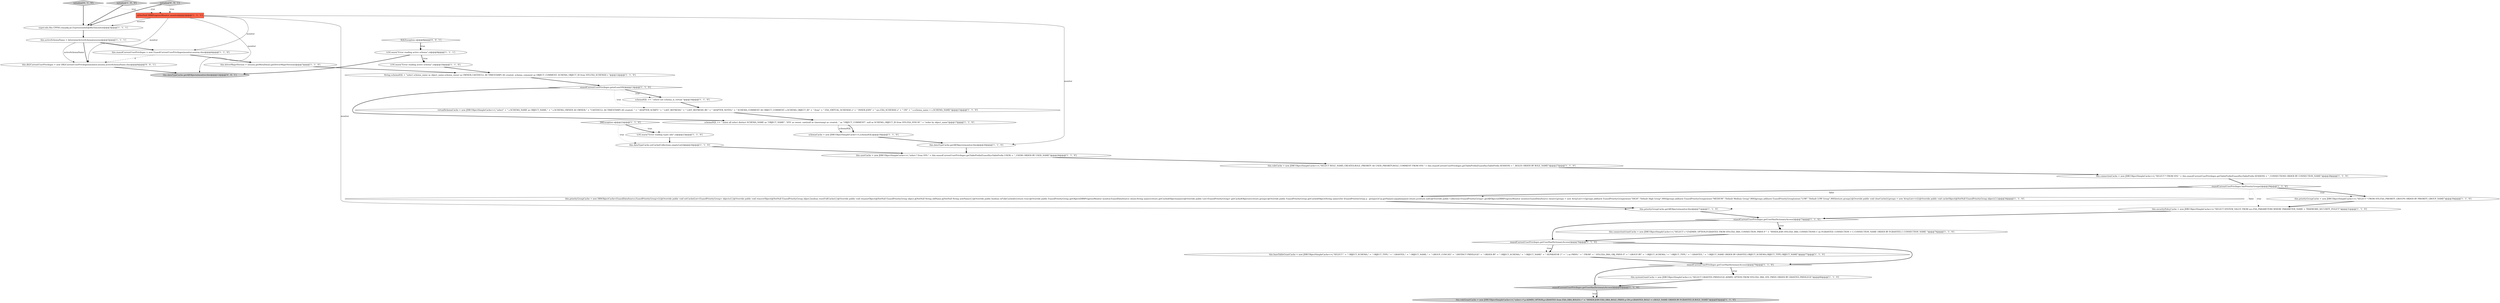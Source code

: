 digraph {
26 [style = filled, label = "exasolCurrentUserPrivileges.getUserHasDictionaryAccess()@@@73@@@['1', '1', '0']", fillcolor = white, shape = diamond image = "AAA0AAABBB1BBB"];
3 [style = filled, label = "this.roleCache = new JDBCObjectSimpleCache<>(,\"SELECT ROLE_NAME,CREATED,ROLE_PRIORITY AS USER_PRIORITY,ROLE_COMMENT FROM SYS.\" + this.exasolCurrentUserPrivileges.getTablePrefix(ExasolSysTablePrefix.SESSION) + \"_ROLES ORDER BY ROLE_NAME\")@@@27@@@['1', '1', '0']", fillcolor = white, shape = ellipse image = "AAA0AAABBB1BBB"];
9 [style = filled, label = "this.connectionCache = new JDBCObjectSimpleCache<>(,\"SELECT * FROM SYS.\" + this.exasolCurrentUserPrivileges.getTablePrefix(ExasolSysTablePrefix.SESSION) + \"_CONNECTIONS ORDER BY CONNECTION_NAME\")@@@28@@@['1', '1', '0']", fillcolor = white, shape = ellipse image = "AAA0AAABBB1BBB"];
38 [style = filled, label = "initialize['0', '0', '1']", fillcolor = lightgray, shape = diamond image = "AAA0AAABBB3BBB"];
0 [style = filled, label = "schemaCache = new JDBCObjectSimpleCache<>(,schemaSQL)@@@18@@@['1', '1', '0']", fillcolor = white, shape = ellipse image = "AAA0AAABBB1BBB"];
17 [style = filled, label = "this.activeSchemaName = determineActiveSchema(session)@@@5@@@['1', '1', '1']", fillcolor = white, shape = ellipse image = "AAA0AAABBB1BBB"];
1 [style = filled, label = "virtualSchemaCache = new JDBCObjectSimpleCache<>(,\"select\" + \" s.SCHEMA_NAME as OBJECT_NAME,\" + \" s.SCHEMA_OWNER AS OWNER,\" + \"CAST(NULL AS TIMESTAMP) AS created, \" + \" ADAPTER_SCRIPT,\" + \" LAST_REFRESH,\" + \" LAST_REFRESH_BY,\" + \" ADAPTER_NOTES,\" + \" SCHEMA_COMMENT AS OBJECT_COMMENT, s.SCHEMA_OBJECT_ID\" + \" from\" + \" EXA_VIRTUAL_SCHEMAS s\" + \" INNER JOIN\" + \" sys.EXA_SCHEMAS o\" + \" ON\" + \" o.schema_name = s.SCHEMA_NAME\")@@@15@@@['1', '1', '0']", fillcolor = white, shape = ellipse image = "AAA0AAABBB1BBB"];
16 [style = filled, label = "exasolCurrentUserPrivileges.getUserHasDictionaryAccess()@@@82@@@['1', '1', '0']", fillcolor = lightgray, shape = diamond image = "AAA0AAABBB1BBB"];
24 [style = filled, label = "this.securityPolicyCache = new JDBCObjectSimpleCache<>(,\"SELECT SYSTEM_VALUE FROM sys.EXA_PARAMETERS WHERE PARAMETER_NAME = 'PASSWORD_SECURITY_POLICY'\")@@@31@@@['1', '1', '0']", fillcolor = white, shape = ellipse image = "AAA0AAABBB1BBB"];
5 [style = filled, label = "initialize['1', '0', '0']", fillcolor = lightgray, shape = diamond image = "AAA0AAABBB1BBB"];
36 [style = filled, label = "this.dataTypeCache.getAllObjects(monitor,this)@@@12@@@['0', '0', '1']", fillcolor = lightgray, shape = ellipse image = "AAA0AAABBB3BBB"];
2 [style = filled, label = "this.priorityGroupCache = new JDBCObjectSimpleCache<>(,\"SELECT * FROM SYS.EXA_PRIORITY_GROUPS ORDER BY PRIORITY_GROUP_NAME\")@@@30@@@['1', '1', '0']", fillcolor = white, shape = ellipse image = "AAA0AAABBB1BBB"];
37 [style = filled, label = "SQLException e@@@8@@@['0', '0', '1']", fillcolor = white, shape = diamond image = "AAA0AAABBB3BBB"];
11 [style = filled, label = "String schemaSQL = \"select schema_name as object_name,schema_owner as OWNER,CAST(NULL AS TIMESTAMP) AS created, schema_comment as OBJECT_COMMENT, SCHEMA_OBJECT_ID from SYS.EXA_SCHEMAS s \"@@@12@@@['1', '1', '0']", fillcolor = white, shape = ellipse image = "AAA0AAABBB1BBB"];
8 [style = filled, label = "schemaSQL += \" union all select distinct SCHEMA_NAME as \"OBJECT_NAME\", 'SYS' as owner, cast(null as timestamp) as created, '' as \"OBJECT_COMMENT\", null as SCHEMA_OBJECT_ID from SYS.EXA_SYSCAT \" + \"order by object_name\"@@@17@@@['1', '1', '0']", fillcolor = white, shape = ellipse image = "AAA0AAABBB1BBB"];
27 [style = filled, label = "DBException e@@@22@@@['1', '1', '0']", fillcolor = white, shape = diamond image = "AAA0AAABBB1BBB"];
28 [style = filled, label = "this.roleGrantCache = new JDBCObjectSimpleCache<>(,\"select r.*,p.ADMIN_OPTION,p.GRANTEE from EXA_DBA_ROLES r \" + \"INNER JOIN EXA_DBA_ROLE_PRIVS p ON p.GRANTED_ROLE = r.ROLE_NAME ORDER BY P.GRANTEE,R.ROLE_NAME\")@@@83@@@['1', '1', '0']", fillcolor = lightgray, shape = ellipse image = "AAA0AAABBB1BBB"];
20 [style = filled, label = "schemaSQL += \" where not schema_is_virtual \"@@@14@@@['1', '1', '0']", fillcolor = white, shape = ellipse image = "AAA0AAABBB1BBB"];
23 [style = filled, label = "exasolCurrentUserPrivileges.getUserHasDictionaryAccess()@@@76@@@['1', '1', '0']", fillcolor = white, shape = diamond image = "AAA0AAABBB1BBB"];
4 [style = filled, label = "this.connectionGrantCache = new JDBCObjectSimpleCache<>(,\"SELECT c.*,P.ADMIN_OPTION,P.GRANTEE FROM SYS.EXA_DBA_CONNECTION_PRIVS P \" + \"INNER JOIN SYS.EXA_DBA_CONNECTIONS C on P.GRANTED_CONNECTION = C.CONNECTION_NAME ORDER BY P.GRANTEE,C.CONNECTION_NAME \")@@@74@@@['1', '1', '0']", fillcolor = white, shape = ellipse image = "AAA0AAABBB1BBB"];
12 [style = filled, label = "this.dataTypeCache.getAllObjects(monitor,this)@@@20@@@['1', '1', '0']", fillcolor = white, shape = ellipse image = "AAA0AAABBB1BBB"];
21 [style = filled, label = "this.baseTableGrantCache = new JDBCObjectSimpleCache<>(,\"SELECT \" + \" OBJECT_SCHEMA,\" + \" OBJECT_TYPE,\" + \" GRANTEE,\" + \" OBJECT_NAME,\" + \" GROUP_CONCAT(\" + \" DISTINCT PRIVILEGE\" + \" ORDER BY\" + \" OBJECT_SCHEMA,\" + \" OBJECT_NAME\" + \" SEPARATOR '|'\" + \" ) as PRIVS \" + \" FROM\" + \" SYS.EXA_DBA_OBJ_PRIVS P\" + \" GROUP BY\" + \" OBJECT_SCHEMA,\" + \" OBJECT_TYPE,\" + \" GRANTEE,\" + \" OBJECT_NAME ORDER BY GRANTEE,OBJECT_SCHEMA,OBJECT_TYPE,OBJECT_NAME\")@@@77@@@['1', '1', '0']", fillcolor = white, shape = ellipse image = "AAA0AAABBB1BBB"];
22 [style = filled, label = "this.userCache = new JDBCObjectSimpleCache<>(,\"select * from SYS.\" + this.exasolCurrentUserPrivileges.getTablePrefix(ExasolSysTablePrefix.USER) + \"_USERS ORDER BY USER_NAME\")@@@26@@@['1', '1', '0']", fillcolor = white, shape = ellipse image = "AAA0AAABBB1BBB"];
19 [style = filled, label = "this.dataTypeCache.setCache(Collections.emptyList())@@@24@@@['1', '1', '0']", fillcolor = white, shape = ellipse image = "AAA0AAABBB1BBB"];
13 [style = filled, label = "this.priorityGroupCache.getAllObjects(monitor,this)@@@71@@@['1', '1', '0']", fillcolor = white, shape = ellipse image = "AAA0AAABBB1BBB"];
25 [style = filled, label = "this.priorityGroupCache = new DBSObjectCache<ExasolDataSource,ExasolPriorityGroup>(){@Override public void setCache(List<ExasolPriorityGroup> objects){}@Override public void removeObject(@NotNull ExasolPriorityGroup object,boolean resetFullCache){}@Override public void renameObject(@NotNull ExasolPriorityGroup object,@NotNull String oldName,@NotNull String newName){}@Override public boolean isFullyCached(){return true}@Override public ExasolPriorityGroup getObject(DBRProgressMonitor monitor,ExasolDataSource owner,String name){return getCachedObject(name)}@Override public List<ExasolPriorityGroup> getCachedObjects(){return groups}@Override public ExasolPriorityGroup getCachedObject(String name){for (ExasolPriorityGroup p : groups){if (p.getName().equals(name)) return p}return null}@Override public Collection<ExasolPriorityGroup> getAllObjects(DBRProgressMonitor monitor,ExasolDataSource owner){groups = new ArrayList<>()groups.add(new ExasolPriorityGroup(owner,\"HIGH\",\"Default High Group\",900))groups.add(new ExasolPriorityGroup(owner,\"MEDIUM\",\"Default Medium Group\",900))groups.add(new ExasolPriorityGroup(owner,\"LOW\",\"Default LOW Group\",900))return groups}@Override public void clearCache(){groups = new ArrayList<>()}@Override public void cacheObject(@NotNull ExasolPriorityGroup object){}}@@@34@@@['1', '1', '0']", fillcolor = white, shape = ellipse image = "AAA0AAABBB1BBB"];
30 [style = filled, label = "this.systemGrantCache = new JDBCObjectSimpleCache<>(,\"SELECT GRANTEE,PRIVILEGE,ADMIN_OPTION FROM SYS.EXA_DBA_SYS_PRIVS ORDER BY GRANTEE,PRIVILEGE\")@@@80@@@['1', '1', '0']", fillcolor = white, shape = ellipse image = "AAA0AAABBB1BBB"];
35 [style = filled, label = "this.db2CurrentUserPrivileges = new DB2CurrentUserPrivileges(monitor,session,activeSchemaName,this)@@@6@@@['0', '0', '1']", fillcolor = white, shape = ellipse image = "AAA0AAABBB3BBB"];
7 [style = filled, label = "exasolCurrentUserPrivileges.getatLeastV6()@@@13@@@['1', '1', '0']", fillcolor = white, shape = diamond image = "AAA0AAABBB1BBB"];
33 [style = filled, label = "@NotNull DBRProgressMonitor monitor@@@2@@@['1', '1', '1']", fillcolor = tomato, shape = box image = "AAA0AAABBB1BBB"];
6 [style = filled, label = "exasolCurrentUserPrivileges.hasPriorityGroups()@@@29@@@['1', '1', '0']", fillcolor = white, shape = diamond image = "AAA0AAABBB1BBB"];
10 [style = filled, label = "LOG.warn(\"Error reading active schema\",e)@@@10@@@['1', '1', '0']", fillcolor = white, shape = ellipse image = "AAA0AAABBB1BBB"];
18 [style = filled, label = "LOG.warn(\"Error reading types info\",e)@@@23@@@['1', '1', '0']", fillcolor = white, shape = ellipse image = "AAA0AAABBB1BBB"];
14 [style = filled, label = "this.exasolCurrentUserPrivileges = new ExasolCurrentUserPrivileges(monitor,session,this)@@@6@@@['1', '1', '0']", fillcolor = white, shape = ellipse image = "AAA0AAABBB1BBB"];
32 [style = filled, label = "LOG.warn(\"Error reading active schema\",e)@@@9@@@['1', '1', '1']", fillcolor = white, shape = ellipse image = "AAA0AAABBB1BBB"];
31 [style = filled, label = "super.edu.fdu.CPPDG.tinypdg.pe.ExpressionInfo@8fa1bmonitor@@@3@@@['1', '1', '1']", fillcolor = white, shape = ellipse image = "AAA0AAABBB1BBB"];
15 [style = filled, label = "this.driverMajorVersion = session.getMetaData().getDriverMajorVersion()@@@7@@@['1', '1', '0']", fillcolor = white, shape = ellipse image = "AAA0AAABBB1BBB"];
29 [style = filled, label = "exasolCurrentUserPrivileges.getUserHasDictionaryAccess()@@@79@@@['1', '1', '0']", fillcolor = white, shape = diamond image = "AAA0AAABBB1BBB"];
34 [style = filled, label = "initialize['0', '1', '0']", fillcolor = lightgray, shape = diamond image = "AAA0AAABBB2BBB"];
29->30 [style = bold, label=""];
17->35 [style = bold, label=""];
13->26 [style = bold, label=""];
27->18 [style = dotted, label="true"];
23->21 [style = dotted, label="true"];
16->28 [style = dotted, label="true"];
37->32 [style = dotted, label="true"];
7->8 [style = bold, label=""];
33->35 [style = solid, label="monitor"];
8->0 [style = bold, label=""];
22->3 [style = bold, label=""];
1->8 [style = bold, label=""];
19->22 [style = bold, label=""];
17->14 [style = bold, label=""];
33->12 [style = solid, label="monitor"];
10->11 [style = bold, label=""];
7->1 [style = dotted, label="true"];
26->4 [style = bold, label=""];
7->20 [style = bold, label=""];
37->32 [style = bold, label=""];
30->16 [style = bold, label=""];
27->19 [style = dotted, label="true"];
21->29 [style = bold, label=""];
20->1 [style = bold, label=""];
6->2 [style = bold, label=""];
14->35 [style = dashed, label="0"];
12->22 [style = bold, label=""];
11->7 [style = bold, label=""];
9->6 [style = bold, label=""];
23->21 [style = bold, label=""];
5->31 [style = bold, label=""];
32->36 [style = bold, label=""];
6->25 [style = dotted, label="false"];
33->36 [style = solid, label="monitor"];
8->0 [style = solid, label="schemaSQL"];
31->17 [style = bold, label=""];
0->12 [style = bold, label=""];
15->11 [style = bold, label=""];
33->13 [style = solid, label="monitor"];
18->19 [style = bold, label=""];
32->10 [style = bold, label=""];
29->16 [style = bold, label=""];
34->31 [style = bold, label=""];
3->9 [style = bold, label=""];
32->10 [style = dotted, label="true"];
25->13 [style = bold, label=""];
26->4 [style = dotted, label="true"];
29->30 [style = dotted, label="true"];
35->36 [style = bold, label=""];
6->25 [style = bold, label=""];
5->33 [style = dotted, label="true"];
27->18 [style = bold, label=""];
4->23 [style = bold, label=""];
38->31 [style = bold, label=""];
2->24 [style = bold, label=""];
16->28 [style = bold, label=""];
26->23 [style = bold, label=""];
6->13 [style = dotted, label="false"];
38->33 [style = dotted, label="true"];
34->33 [style = dotted, label="true"];
6->2 [style = dotted, label="true"];
23->29 [style = bold, label=""];
14->15 [style = bold, label=""];
33->14 [style = solid, label="monitor"];
24->26 [style = bold, label=""];
7->20 [style = dotted, label="true"];
6->24 [style = dotted, label="true"];
33->31 [style = solid, label="monitor"];
17->35 [style = solid, label="activeSchemaName"];
}
